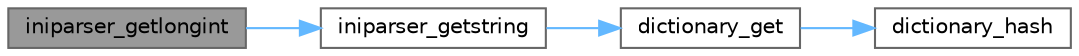 digraph "iniparser_getlongint"
{
 // LATEX_PDF_SIZE
  bgcolor="transparent";
  edge [fontname=Helvetica,fontsize=10,labelfontname=Helvetica,labelfontsize=10];
  node [fontname=Helvetica,fontsize=10,shape=box,height=0.2,width=0.4];
  rankdir="LR";
  Node1 [label="iniparser_getlongint",height=0.2,width=0.4,color="gray40", fillcolor="grey60", style="filled", fontcolor="black",tooltip="Get the string associated to a key, convert to an long int"];
  Node1 -> Node2 [color="steelblue1",style="solid"];
  Node2 [label="iniparser_getstring",height=0.2,width=0.4,color="grey40", fillcolor="white", style="filled",URL="$iniparser_8c.html#afe3c33831c0f1e812e1fbcba8cc7a44c",tooltip="Get the string associated to a key"];
  Node2 -> Node3 [color="steelblue1",style="solid"];
  Node3 [label="dictionary_get",height=0.2,width=0.4,color="grey40", fillcolor="white", style="filled",URL="$dictionary_8c.html#a86fa2720a18cb6a348567613e065029b",tooltip="Get a value from a dictionary."];
  Node3 -> Node4 [color="steelblue1",style="solid"];
  Node4 [label="dictionary_hash",height=0.2,width=0.4,color="grey40", fillcolor="white", style="filled",URL="$dictionary_8c.html#a7c1ef0a729e668d1e8d6a7e774feaf2e",tooltip="Compute the hash key for a string."];
}
